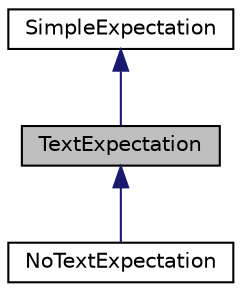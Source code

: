 digraph "TextExpectation"
{
  edge [fontname="Helvetica",fontsize="10",labelfontname="Helvetica",labelfontsize="10"];
  node [fontname="Helvetica",fontsize="10",shape=record];
  Node1 [label="TextExpectation",height=0.2,width=0.4,color="black", fillcolor="grey75", style="filled" fontcolor="black"];
  Node2 -> Node1 [dir="back",color="midnightblue",fontsize="10",style="solid",fontname="Helvetica"];
  Node2 [label="SimpleExpectation",height=0.2,width=0.4,color="black", fillcolor="white", style="filled",URL="$class_simple_expectation.html"];
  Node1 -> Node3 [dir="back",color="midnightblue",fontsize="10",style="solid",fontname="Helvetica"];
  Node3 [label="NoTextExpectation",height=0.2,width=0.4,color="black", fillcolor="white", style="filled",URL="$class_no_text_expectation.html"];
}
